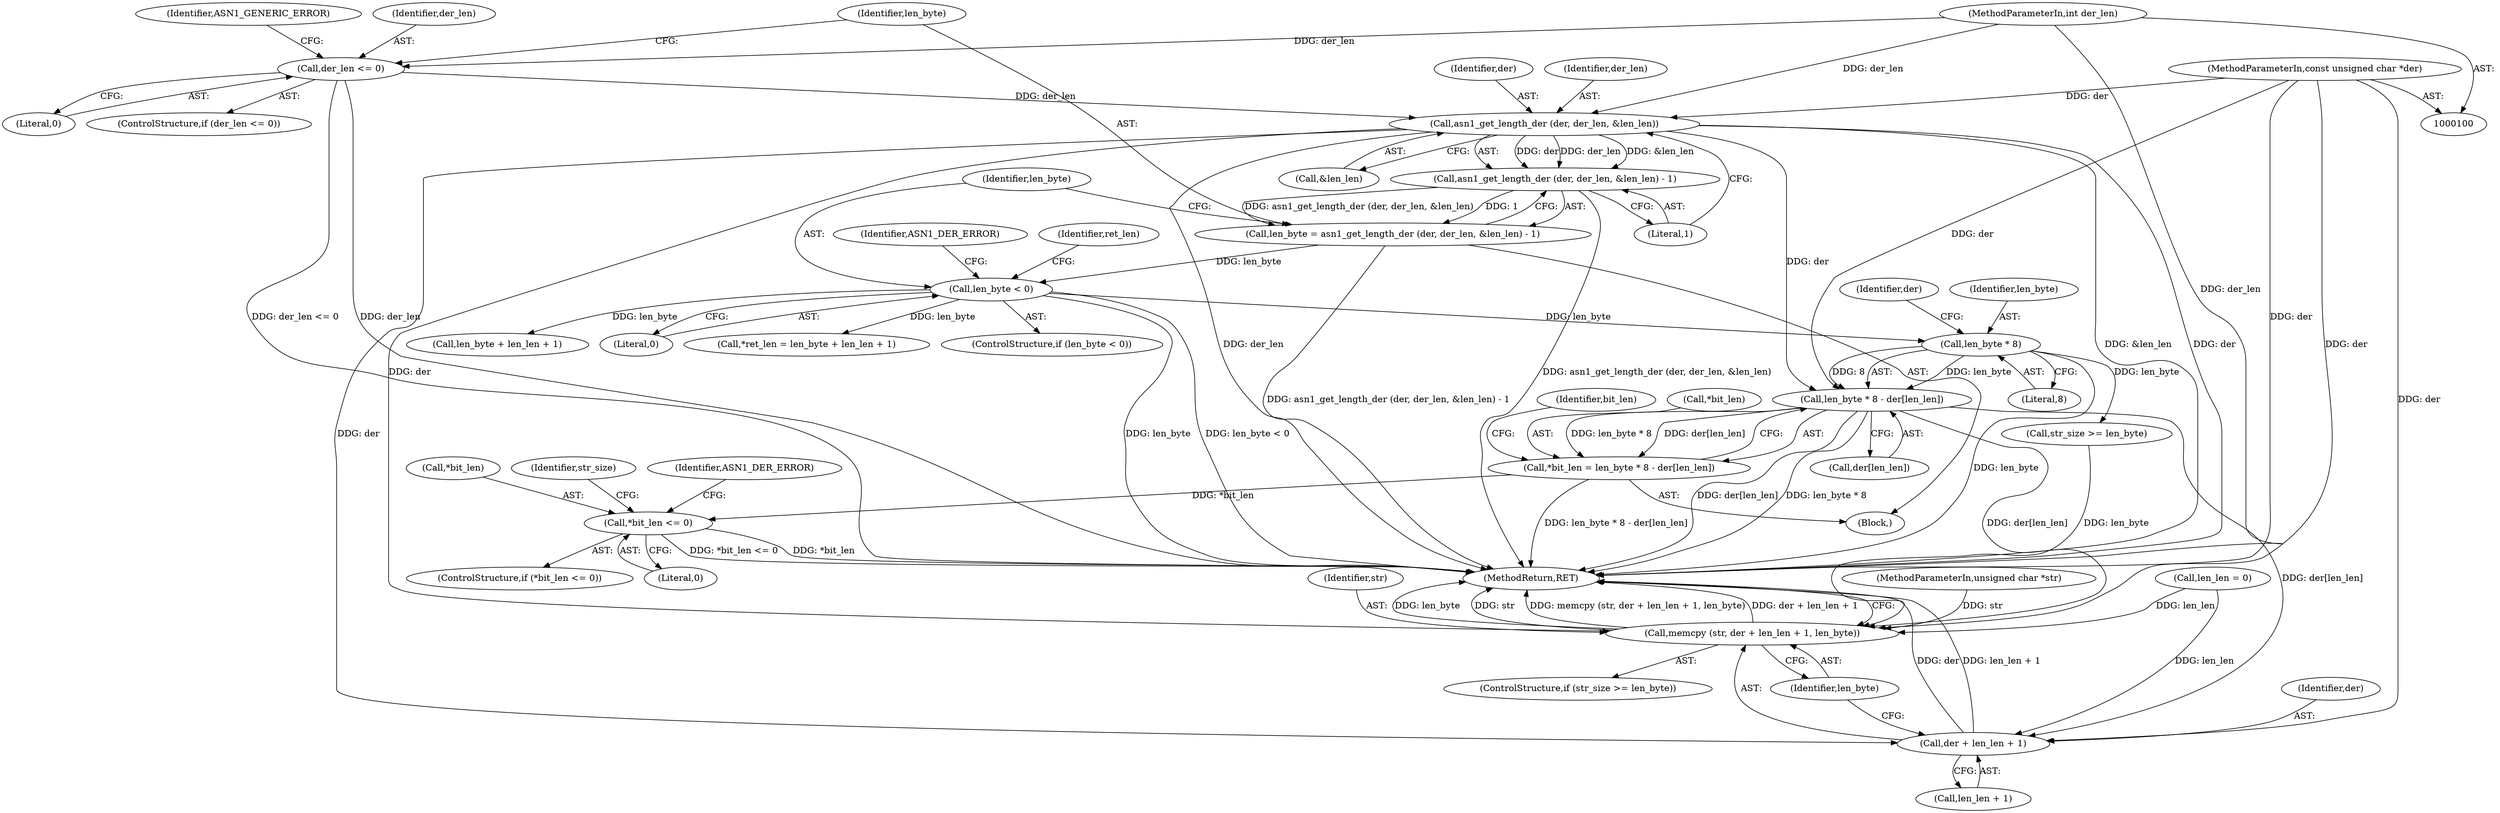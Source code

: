 digraph "0_savannah_1c3ccb3e040bf13e342ee60bc23b21b97b11923f@array" {
"1000145" [label="(Call,len_byte * 8 - der[len_len])"];
"1000146" [label="(Call,len_byte * 8)"];
"1000129" [label="(Call,len_byte < 0)"];
"1000119" [label="(Call,len_byte = asn1_get_length_der (der, der_len, &len_len) - 1)"];
"1000121" [label="(Call,asn1_get_length_der (der, der_len, &len_len) - 1)"];
"1000122" [label="(Call,asn1_get_length_der (der, der_len, &len_len))"];
"1000101" [label="(MethodParameterIn,const unsigned char *der)"];
"1000114" [label="(Call,der_len <= 0)"];
"1000102" [label="(MethodParameterIn,int der_len)"];
"1000142" [label="(Call,*bit_len = len_byte * 8 - der[len_len])"];
"1000153" [label="(Call,*bit_len <= 0)"];
"1000163" [label="(Call,memcpy (str, der + len_len + 1, len_byte))"];
"1000165" [label="(Call,der + len_len + 1)"];
"1000154" [label="(Call,*bit_len)"];
"1000101" [label="(MethodParameterIn,const unsigned char *der)"];
"1000142" [label="(Call,*bit_len = len_byte * 8 - der[len_len])"];
"1000119" [label="(Call,len_byte = asn1_get_length_der (der, der_len, &len_len) - 1)"];
"1000153" [label="(Call,*bit_len <= 0)"];
"1000156" [label="(Literal,0)"];
"1000115" [label="(Identifier,der_len)"];
"1000123" [label="(Identifier,der)"];
"1000163" [label="(Call,memcpy (str, der + len_len + 1, len_byte))"];
"1000118" [label="(Identifier,ASN1_GENERIC_ERROR)"];
"1000155" [label="(Identifier,bit_len)"];
"1000136" [label="(Identifier,ret_len)"];
"1000170" [label="(Identifier,len_byte)"];
"1000161" [label="(Identifier,str_size)"];
"1000129" [label="(Call,len_byte < 0)"];
"1000150" [label="(Identifier,der)"];
"1000113" [label="(ControlStructure,if (der_len <= 0))"];
"1000164" [label="(Identifier,str)"];
"1000147" [label="(Identifier,len_byte)"];
"1000160" [label="(Call,str_size >= len_byte)"];
"1000165" [label="(Call,der + len_len + 1)"];
"1000131" [label="(Literal,0)"];
"1000133" [label="(Identifier,ASN1_DER_ERROR)"];
"1000107" [label="(Block,)"];
"1000134" [label="(Call,*ret_len = len_byte + len_len + 1)"];
"1000145" [label="(Call,len_byte * 8 - der[len_len])"];
"1000149" [label="(Call,der[len_len])"];
"1000122" [label="(Call,asn1_get_length_der (der, der_len, &len_len))"];
"1000104" [label="(MethodParameterIn,unsigned char *str)"];
"1000128" [label="(ControlStructure,if (len_byte < 0))"];
"1000152" [label="(ControlStructure,if (*bit_len <= 0))"];
"1000102" [label="(MethodParameterIn,int der_len)"];
"1000125" [label="(Call,&len_len)"];
"1000158" [label="(Identifier,ASN1_DER_ERROR)"];
"1000116" [label="(Literal,0)"];
"1000120" [label="(Identifier,len_byte)"];
"1000167" [label="(Call,len_len + 1)"];
"1000137" [label="(Call,len_byte + len_len + 1)"];
"1000127" [label="(Literal,1)"];
"1000148" [label="(Literal,8)"];
"1000114" [label="(Call,der_len <= 0)"];
"1000146" [label="(Call,len_byte * 8)"];
"1000171" [label="(MethodReturn,RET)"];
"1000130" [label="(Identifier,len_byte)"];
"1000159" [label="(ControlStructure,if (str_size >= len_byte))"];
"1000143" [label="(Call,*bit_len)"];
"1000166" [label="(Identifier,der)"];
"1000121" [label="(Call,asn1_get_length_der (der, der_len, &len_len) - 1)"];
"1000109" [label="(Call,len_len = 0)"];
"1000124" [label="(Identifier,der_len)"];
"1000145" -> "1000142"  [label="AST: "];
"1000145" -> "1000149"  [label="CFG: "];
"1000146" -> "1000145"  [label="AST: "];
"1000149" -> "1000145"  [label="AST: "];
"1000142" -> "1000145"  [label="CFG: "];
"1000145" -> "1000171"  [label="DDG: der[len_len]"];
"1000145" -> "1000171"  [label="DDG: len_byte * 8"];
"1000145" -> "1000142"  [label="DDG: len_byte * 8"];
"1000145" -> "1000142"  [label="DDG: der[len_len]"];
"1000146" -> "1000145"  [label="DDG: len_byte"];
"1000146" -> "1000145"  [label="DDG: 8"];
"1000122" -> "1000145"  [label="DDG: der"];
"1000101" -> "1000145"  [label="DDG: der"];
"1000145" -> "1000163"  [label="DDG: der[len_len]"];
"1000145" -> "1000165"  [label="DDG: der[len_len]"];
"1000146" -> "1000148"  [label="CFG: "];
"1000147" -> "1000146"  [label="AST: "];
"1000148" -> "1000146"  [label="AST: "];
"1000150" -> "1000146"  [label="CFG: "];
"1000146" -> "1000171"  [label="DDG: len_byte"];
"1000129" -> "1000146"  [label="DDG: len_byte"];
"1000146" -> "1000160"  [label="DDG: len_byte"];
"1000129" -> "1000128"  [label="AST: "];
"1000129" -> "1000131"  [label="CFG: "];
"1000130" -> "1000129"  [label="AST: "];
"1000131" -> "1000129"  [label="AST: "];
"1000133" -> "1000129"  [label="CFG: "];
"1000136" -> "1000129"  [label="CFG: "];
"1000129" -> "1000171"  [label="DDG: len_byte"];
"1000129" -> "1000171"  [label="DDG: len_byte < 0"];
"1000119" -> "1000129"  [label="DDG: len_byte"];
"1000129" -> "1000134"  [label="DDG: len_byte"];
"1000129" -> "1000137"  [label="DDG: len_byte"];
"1000119" -> "1000107"  [label="AST: "];
"1000119" -> "1000121"  [label="CFG: "];
"1000120" -> "1000119"  [label="AST: "];
"1000121" -> "1000119"  [label="AST: "];
"1000130" -> "1000119"  [label="CFG: "];
"1000119" -> "1000171"  [label="DDG: asn1_get_length_der (der, der_len, &len_len) - 1"];
"1000121" -> "1000119"  [label="DDG: asn1_get_length_der (der, der_len, &len_len)"];
"1000121" -> "1000119"  [label="DDG: 1"];
"1000121" -> "1000127"  [label="CFG: "];
"1000122" -> "1000121"  [label="AST: "];
"1000127" -> "1000121"  [label="AST: "];
"1000121" -> "1000171"  [label="DDG: asn1_get_length_der (der, der_len, &len_len)"];
"1000122" -> "1000121"  [label="DDG: der"];
"1000122" -> "1000121"  [label="DDG: der_len"];
"1000122" -> "1000121"  [label="DDG: &len_len"];
"1000122" -> "1000125"  [label="CFG: "];
"1000123" -> "1000122"  [label="AST: "];
"1000124" -> "1000122"  [label="AST: "];
"1000125" -> "1000122"  [label="AST: "];
"1000127" -> "1000122"  [label="CFG: "];
"1000122" -> "1000171"  [label="DDG: &len_len"];
"1000122" -> "1000171"  [label="DDG: der"];
"1000122" -> "1000171"  [label="DDG: der_len"];
"1000101" -> "1000122"  [label="DDG: der"];
"1000114" -> "1000122"  [label="DDG: der_len"];
"1000102" -> "1000122"  [label="DDG: der_len"];
"1000122" -> "1000163"  [label="DDG: der"];
"1000122" -> "1000165"  [label="DDG: der"];
"1000101" -> "1000100"  [label="AST: "];
"1000101" -> "1000171"  [label="DDG: der"];
"1000101" -> "1000163"  [label="DDG: der"];
"1000101" -> "1000165"  [label="DDG: der"];
"1000114" -> "1000113"  [label="AST: "];
"1000114" -> "1000116"  [label="CFG: "];
"1000115" -> "1000114"  [label="AST: "];
"1000116" -> "1000114"  [label="AST: "];
"1000118" -> "1000114"  [label="CFG: "];
"1000120" -> "1000114"  [label="CFG: "];
"1000114" -> "1000171"  [label="DDG: der_len <= 0"];
"1000114" -> "1000171"  [label="DDG: der_len"];
"1000102" -> "1000114"  [label="DDG: der_len"];
"1000102" -> "1000100"  [label="AST: "];
"1000102" -> "1000171"  [label="DDG: der_len"];
"1000142" -> "1000107"  [label="AST: "];
"1000143" -> "1000142"  [label="AST: "];
"1000155" -> "1000142"  [label="CFG: "];
"1000142" -> "1000171"  [label="DDG: len_byte * 8 - der[len_len]"];
"1000142" -> "1000153"  [label="DDG: *bit_len"];
"1000153" -> "1000152"  [label="AST: "];
"1000153" -> "1000156"  [label="CFG: "];
"1000154" -> "1000153"  [label="AST: "];
"1000156" -> "1000153"  [label="AST: "];
"1000158" -> "1000153"  [label="CFG: "];
"1000161" -> "1000153"  [label="CFG: "];
"1000153" -> "1000171"  [label="DDG: *bit_len <= 0"];
"1000153" -> "1000171"  [label="DDG: *bit_len"];
"1000163" -> "1000159"  [label="AST: "];
"1000163" -> "1000170"  [label="CFG: "];
"1000164" -> "1000163"  [label="AST: "];
"1000165" -> "1000163"  [label="AST: "];
"1000170" -> "1000163"  [label="AST: "];
"1000171" -> "1000163"  [label="CFG: "];
"1000163" -> "1000171"  [label="DDG: len_byte"];
"1000163" -> "1000171"  [label="DDG: str"];
"1000163" -> "1000171"  [label="DDG: memcpy (str, der + len_len + 1, len_byte)"];
"1000163" -> "1000171"  [label="DDG: der + len_len + 1"];
"1000104" -> "1000163"  [label="DDG: str"];
"1000109" -> "1000163"  [label="DDG: len_len"];
"1000160" -> "1000163"  [label="DDG: len_byte"];
"1000165" -> "1000167"  [label="CFG: "];
"1000166" -> "1000165"  [label="AST: "];
"1000167" -> "1000165"  [label="AST: "];
"1000170" -> "1000165"  [label="CFG: "];
"1000165" -> "1000171"  [label="DDG: der"];
"1000165" -> "1000171"  [label="DDG: len_len + 1"];
"1000109" -> "1000165"  [label="DDG: len_len"];
}
